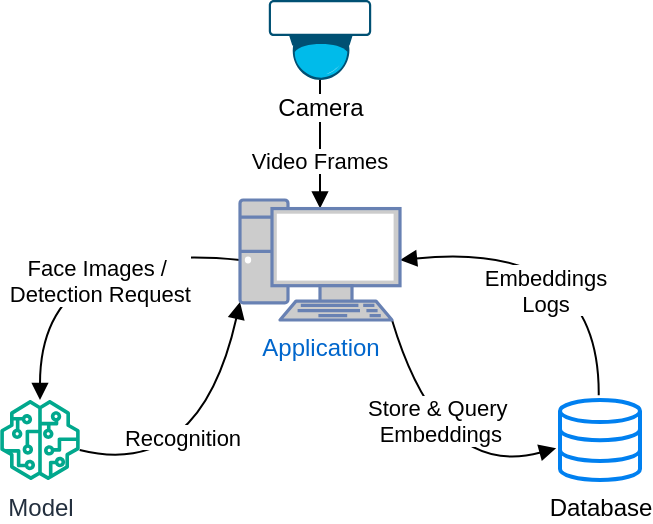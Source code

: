 <mxfile>
    <diagram id="OOjXpGnuQBnd_RvHZjDw" name="Page-1">
        <mxGraphModel dx="440" dy="347" grid="1" gridSize="10" guides="1" tooltips="1" connect="1" arrows="1" fold="1" page="1" pageScale="1.25" pageWidth="850" pageHeight="1100" math="0" shadow="0">
            <root>
                <mxCell id="0"/>
                <mxCell id="1" parent="0"/>
                <mxCell id="6" value="Video Frames" style="curved=1;startArrow=none;endArrow=block;exitX=0.5;exitY=1;entryX=0.5;entryY=0.07;exitDx=0;exitDy=0;exitPerimeter=0;entryDx=0;entryDy=0;entryPerimeter=0;" parent="1" source="45" target="47" edge="1">
                    <mxGeometry x="0.246" relative="1" as="geometry">
                        <Array as="points"/>
                        <mxPoint x="369.5" y="62.0" as="sourcePoint"/>
                        <mxPoint x="374.0" y="150" as="targetPoint"/>
                        <mxPoint as="offset"/>
                    </mxGeometry>
                </mxCell>
                <mxCell id="7" value="Face Images / &#xa;Detection Request" style="curved=1;startArrow=none;endArrow=block;exitX=0;exitY=0.5;exitDx=0;exitDy=0;exitPerimeter=0;" parent="1" source="47" target="41" edge="1">
                    <mxGeometry x="-0.239" y="17" relative="1" as="geometry">
                        <Array as="points">
                            <mxPoint x="220" y="140"/>
                        </Array>
                        <mxPoint x="312.5" y="191.85" as="sourcePoint"/>
                        <mxPoint x="150.471" y="280" as="targetPoint"/>
                        <mxPoint as="offset"/>
                    </mxGeometry>
                </mxCell>
                <mxCell id="8" value="Recognition" style="curved=1;startArrow=none;endArrow=block;entryX=0;entryY=0.85;entryDx=0;entryDy=0;entryPerimeter=0;" parent="1" source="41" target="47" edge="1">
                    <mxGeometry x="-0.37" y="19" relative="1" as="geometry">
                        <Array as="points">
                            <mxPoint x="300" y="260"/>
                        </Array>
                        <mxPoint x="209.912" y="280" as="sourcePoint"/>
                        <mxPoint x="349.4" y="195" as="targetPoint"/>
                        <mxPoint as="offset"/>
                    </mxGeometry>
                </mxCell>
                <mxCell id="9" value="Store &amp; Query &#xa;Embeddings" style="curved=1;startArrow=none;endArrow=block;exitX=0.95;exitY=1;entryX=-0.048;entryY=0.603;entryDx=0;entryDy=0;entryPerimeter=0;exitDx=0;exitDy=0;exitPerimeter=0;" parent="1" source="47" target="42" edge="1">
                    <mxGeometry x="-0.236" y="9" relative="1" as="geometry">
                        <Array as="points">
                            <mxPoint x="420" y="260"/>
                        </Array>
                        <mxPoint x="398.6" y="195" as="sourcePoint"/>
                        <mxPoint x="530" y="280" as="targetPoint"/>
                        <mxPoint as="offset"/>
                    </mxGeometry>
                </mxCell>
                <mxCell id="10" value="Embeddings&#xa;Logs" style="curved=1;startArrow=none;endArrow=block;exitX=0.484;exitY=-0.058;exitDx=0;exitDy=0;exitPerimeter=0;entryX=1;entryY=0.5;entryDx=0;entryDy=0;entryPerimeter=0;" parent="1" source="42" target="47" edge="1">
                    <mxGeometry x="0.202" y="22" relative="1" as="geometry">
                        <Array as="points">
                            <mxPoint x="500" y="140"/>
                        </Array>
                        <mxPoint x="595.216" y="280.0" as="sourcePoint"/>
                        <mxPoint x="435.5" y="191.85" as="targetPoint"/>
                        <mxPoint as="offset"/>
                    </mxGeometry>
                </mxCell>
                <mxCell id="41" value="Model" style="sketch=0;outlineConnect=0;fontColor=#232F3E;gradientColor=none;fillColor=#01A88D;strokeColor=none;dashed=0;verticalLabelPosition=bottom;verticalAlign=top;align=center;html=1;fontSize=12;fontStyle=0;aspect=fixed;pointerEvents=1;shape=mxgraph.aws4.sagemaker_model;" parent="1" vertex="1">
                    <mxGeometry x="200" y="220" width="40" height="40" as="geometry"/>
                </mxCell>
                <mxCell id="42" value="Database" style="html=1;verticalLabelPosition=bottom;align=center;labelBackgroundColor=#ffffff;verticalAlign=top;strokeWidth=2;strokeColor=#0080F0;shadow=0;dashed=0;shape=mxgraph.ios7.icons.data;" parent="1" vertex="1">
                    <mxGeometry x="480" y="220" width="40" height="40" as="geometry"/>
                </mxCell>
                <mxCell id="45" value="&lt;span style=&quot;color: rgb(0, 0, 0); background-color: light-dark(#ffffff, var(--ge-dark-color, #121212));&quot;&gt;Camera&lt;/span&gt;" style="points=[[0.015,0.015,0],[0.5,0,0],[0.985,0.015,0],[1,0.22,0],[0.985,0.43,0],[0.73,0.85,0],[0.5,1,0],[0.285,0.85,0],[0.015,0.43,0],[0,0.22,0]];verticalLabelPosition=bottom;sketch=0;html=1;verticalAlign=top;aspect=fixed;align=center;pointerEvents=1;shape=mxgraph.cisco19.surveillance_camera;fillColor=#005073;strokeColor=none;" parent="1" vertex="1">
                    <mxGeometry x="334.4" y="20" width="51.2" height="40" as="geometry"/>
                </mxCell>
                <mxCell id="47" value="&lt;font&gt;Application&lt;/font&gt;" style="fontColor=#0066CC;verticalAlign=top;verticalLabelPosition=bottom;labelPosition=center;align=center;html=1;outlineConnect=0;fillColor=#CCCCCC;strokeColor=#6881B3;gradientColor=none;gradientDirection=north;strokeWidth=2;shape=mxgraph.networks.pc;" parent="1" vertex="1">
                    <mxGeometry x="320" y="120" width="80" height="60" as="geometry"/>
                </mxCell>
            </root>
        </mxGraphModel>
    </diagram>
</mxfile>